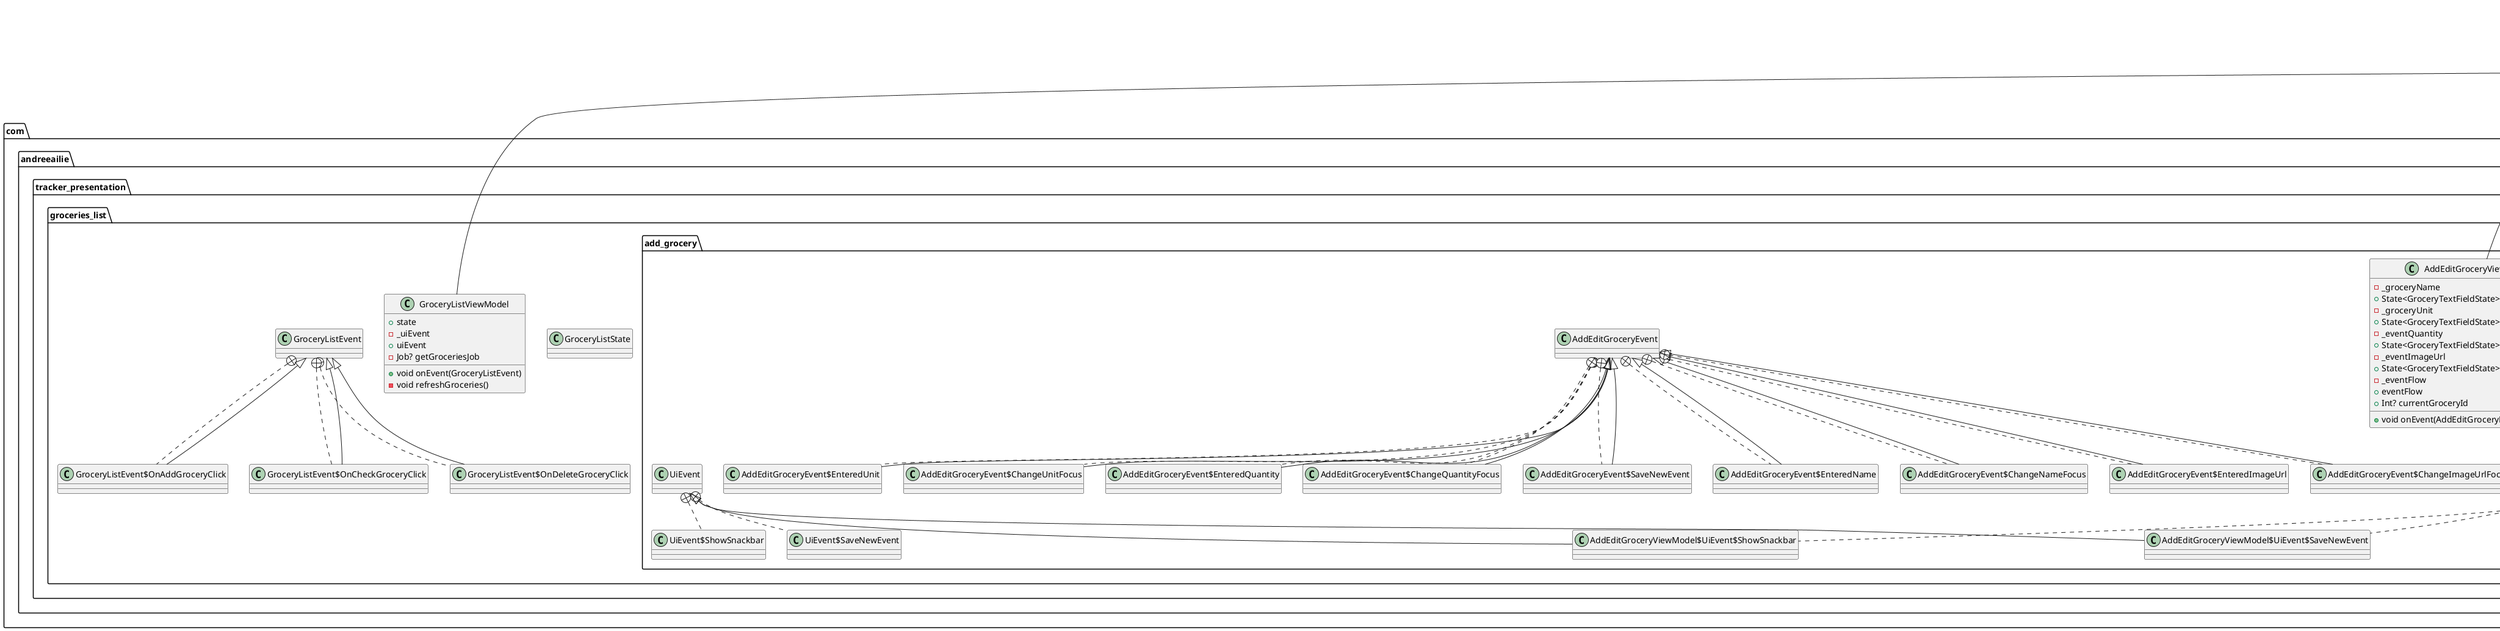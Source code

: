 @startuml
class com.andreeailie.tracker_presentation.tracker_overview.Meal {
}
class com.andreeailie.tracker_presentation.search.SearchEvent$OnQueryChange {
}
class com.andreeailie.tracker_presentation.search.SearchEvent$OnSearch {
}
class com.andreeailie.tracker_presentation.search.SearchEvent$OnToggleTrackableFood {
}
class com.andreeailie.tracker_presentation.search.SearchEvent$OnAmountForFoodChange {
}
class com.andreeailie.tracker_presentation.search.SearchEvent$OnTrackFoodClick {
}
class com.andreeailie.tracker_presentation.search.SearchEvent$OnSearchFocusChange {
}
class com.andreeailie.tracker_presentation.search.SearchEvent$SaveIdentifiedItems {
}
class com.andreeailie.tracker_presentation.search.SearchEvent {
}
class com.andreeailie.tracker_presentation.search.SearchViewModel {
+  state
-  _uiEvent
+  uiEvent
+ void onEvent(SearchEvent)
- void executeSearch(String,(List<TrackableFood>) -> Unit)
- void trackFood(SearchEvent.OnTrackFoodClick)
- void trackIdentifiedFood(SearchEvent.OnTrackFoodClick)
- void saveIdentifiedItems(Map<String, Pair<String, Int>>,String,LocalDate,String)
}


class com.andreeailie.tracker_presentation.groceries_list.GroceryListState {
}
class com.andreeailie.tracker_presentation.tracker_overview.TrackerOverviewState {
}
class com.andreeailie.tracker_presentation.groceries_list.add_grocery.GroceryTextFieldState {
}
class com.andreeailie.tracker_presentation.search.FileUploadViewModel {
-  _uploadResponse
+ LiveData<UploadResponse> uploadResponse
+ void uploadImage(File)
}


class com.andreeailie.tracker_presentation.search.SearchState {
}
class com.andreeailie.tracker_presentation.tracker_overview.TrackerOverviewEvent$OnNextDayClick {
}
class com.andreeailie.tracker_presentation.tracker_overview.TrackerOverviewEvent$OnPreviousDayClick {
}
class com.andreeailie.tracker_presentation.tracker_overview.TrackerOverviewEvent$OnToggleMealClick {
}
class com.andreeailie.tracker_presentation.tracker_overview.TrackerOverviewEvent$OnDeleteTrackedFoodClick {
}
class com.andreeailie.tracker_presentation.tracker_overview.TrackerOverviewEvent$OnAddFoodClick {
}
class com.andreeailie.tracker_presentation.tracker_overview.TrackerOverviewEvent {
}
class com.andreeailie.tracker_presentation.groceries_list.add_grocery.AddEditGroceryViewModel$UiEvent$ShowSnackbar {
}
class com.andreeailie.tracker_presentation.groceries_list.add_grocery.AddEditGroceryViewModel$UiEvent$SaveNewEvent {
}
class com.andreeailie.tracker_presentation.groceries_list.add_grocery.AddEditGroceryViewModel$UiEvent {
}
class com.andreeailie.tracker_presentation.groceries_list.add_grocery.AddEditGroceryViewModel {
-  _groceryName
+ State<GroceryTextFieldState> groceryName
-  _groceryUnit
+ State<GroceryTextFieldState> groceryUnit
-  _eventQuantity
+ State<GroceryTextFieldState> eventQuantity
-  _eventImageUrl
+ State<GroceryTextFieldState> eventImageUrl
-  _eventFlow
+  eventFlow
+ Int? currentGroceryId
+ void onEvent(AddEditGroceryEvent)
}


class com.andreeailie.tracker_presentation.groceries_list.GroceryListViewModel {
+  state
-  _uiEvent
+  uiEvent
- Job? getGroceriesJob
+ void onEvent(GroceryListEvent)
- void refreshGroceries()
}


class com.andreeailie.tracker_presentation.search.TrackableFoodUiState {
}
class com.andreeailie.tracker_presentation.tracker_overview.TrackerOverviewViewModel {
+  state
-  _uiEvent
+  uiEvent
- Job? getFoodsForDateJob
+ void onEvent(TrackerOverviewEvent)
- void refreshFoods()
}


class com.andreeailie.tracker_presentation.groceries_list.add_grocery.AddEditGroceryEvent$EnteredName {
}
class com.andreeailie.tracker_presentation.groceries_list.add_grocery.AddEditGroceryEvent$ChangeNameFocus {
}
class com.andreeailie.tracker_presentation.groceries_list.add_grocery.AddEditGroceryEvent$EnteredImageUrl {
}
class com.andreeailie.tracker_presentation.groceries_list.add_grocery.AddEditGroceryEvent$ChangeImageUrlFocus {
}
class com.andreeailie.tracker_presentation.groceries_list.add_grocery.AddEditGroceryEvent$EnteredUnit {
}
class com.andreeailie.tracker_presentation.groceries_list.add_grocery.AddEditGroceryEvent$ChangeUnitFocus {
}
class com.andreeailie.tracker_presentation.groceries_list.add_grocery.AddEditGroceryEvent$EnteredQuantity {
}
class com.andreeailie.tracker_presentation.groceries_list.add_grocery.AddEditGroceryEvent$ChangeQuantityFocus {
}
class com.andreeailie.tracker_presentation.groceries_list.add_grocery.AddEditGroceryEvent$SaveNewEvent {
}
class com.andreeailie.tracker_presentation.groceries_list.add_grocery.AddEditGroceryEvent {
}
class com.andreeailie.tracker_presentation.groceries_list.GroceryListEvent$OnDeleteGroceryClick {
}
class com.andreeailie.tracker_presentation.groceries_list.GroceryListEvent$OnAddGroceryClick {
}
class com.andreeailie.tracker_presentation.groceries_list.GroceryListEvent$OnCheckGroceryClick {
}
class com.andreeailie.tracker_presentation.groceries_list.GroceryListEvent {
}


com.andreeailie.tracker_presentation.search.SearchEvent +.. com.andreeailie.tracker_presentation.search.SearchEvent$OnQueryChange
com.andreeailie.tracker_presentation.search.SearchEvent <|-- com.andreeailie.tracker_presentation.search.SearchEvent$OnQueryChange
com.andreeailie.tracker_presentation.search.SearchEvent +.. com.andreeailie.tracker_presentation.search.SearchEvent$OnSearch
com.andreeailie.tracker_presentation.search.SearchEvent <|-- com.andreeailie.tracker_presentation.search.SearchEvent$OnSearch
com.andreeailie.tracker_presentation.search.SearchEvent +.. com.andreeailie.tracker_presentation.search.SearchEvent$OnToggleTrackableFood
com.andreeailie.tracker_presentation.search.SearchEvent <|-- com.andreeailie.tracker_presentation.search.SearchEvent$OnToggleTrackableFood
com.andreeailie.tracker_presentation.search.SearchEvent +.. com.andreeailie.tracker_presentation.search.SearchEvent$OnAmountForFoodChange
com.andreeailie.tracker_presentation.search.SearchEvent <|-- com.andreeailie.tracker_presentation.search.SearchEvent$OnAmountForFoodChange
com.andreeailie.tracker_presentation.search.SearchEvent +.. com.andreeailie.tracker_presentation.search.SearchEvent$OnTrackFoodClick
com.andreeailie.tracker_presentation.search.SearchEvent <|-- com.andreeailie.tracker_presentation.search.SearchEvent$OnTrackFoodClick
com.andreeailie.tracker_presentation.search.SearchEvent +.. com.andreeailie.tracker_presentation.search.SearchEvent$OnSearchFocusChange
com.andreeailie.tracker_presentation.search.SearchEvent <|-- com.andreeailie.tracker_presentation.search.SearchEvent$OnSearchFocusChange
com.andreeailie.tracker_presentation.search.SearchEvent +.. com.andreeailie.tracker_presentation.search.SearchEvent$SaveIdentifiedItems
com.andreeailie.tracker_presentation.search.SearchEvent <|-- com.andreeailie.tracker_presentation.search.SearchEvent$SaveIdentifiedItems
androidx.lifecycle.ViewModel <|-- com.andreeailie.tracker_presentation.search.SearchViewModel
androidx.lifecycle.ViewModel <|-- com.andreeailie.tracker_presentation.search.FileUploadViewModel
com.andreeailie.tracker_presentation.tracker_overview.TrackerOverviewEvent +.. com.andreeailie.tracker_presentation.tracker_overview.TrackerOverviewEvent$OnNextDayClick
com.andreeailie.tracker_presentation.tracker_overview.TrackerOverviewEvent <|-- com.andreeailie.tracker_presentation.tracker_overview.TrackerOverviewEvent$OnNextDayClick
com.andreeailie.tracker_presentation.tracker_overview.TrackerOverviewEvent +.. com.andreeailie.tracker_presentation.tracker_overview.TrackerOverviewEvent$OnPreviousDayClick
com.andreeailie.tracker_presentation.tracker_overview.TrackerOverviewEvent <|-- com.andreeailie.tracker_presentation.tracker_overview.TrackerOverviewEvent$OnPreviousDayClick
com.andreeailie.tracker_presentation.tracker_overview.TrackerOverviewEvent +.. com.andreeailie.tracker_presentation.tracker_overview.TrackerOverviewEvent$OnToggleMealClick
com.andreeailie.tracker_presentation.tracker_overview.TrackerOverviewEvent <|-- com.andreeailie.tracker_presentation.tracker_overview.TrackerOverviewEvent$OnToggleMealClick
com.andreeailie.tracker_presentation.tracker_overview.TrackerOverviewEvent +.. com.andreeailie.tracker_presentation.tracker_overview.TrackerOverviewEvent$OnDeleteTrackedFoodClick
com.andreeailie.tracker_presentation.tracker_overview.TrackerOverviewEvent <|-- com.andreeailie.tracker_presentation.tracker_overview.TrackerOverviewEvent$OnDeleteTrackedFoodClick
com.andreeailie.tracker_presentation.tracker_overview.TrackerOverviewEvent +.. com.andreeailie.tracker_presentation.tracker_overview.TrackerOverviewEvent$OnAddFoodClick
com.andreeailie.tracker_presentation.tracker_overview.TrackerOverviewEvent <|-- com.andreeailie.tracker_presentation.tracker_overview.TrackerOverviewEvent$OnAddFoodClick
com.andreeailie.tracker_presentation.groceries_list.add_grocery.UiEvent +.. com.andreeailie.tracker_presentation.groceries_list.add_grocery.UiEvent$ShowSnackbar
com.andreeailie.tracker_presentation.groceries_list.add_grocery.AddEditGroceryViewModel$UiEvent +.. com.andreeailie.tracker_presentation.groceries_list.add_grocery.AddEditGroceryViewModel$UiEvent$ShowSnackbar
com.andreeailie.tracker_presentation.groceries_list.add_grocery.UiEvent <|-- com.andreeailie.tracker_presentation.groceries_list.add_grocery.AddEditGroceryViewModel$UiEvent$ShowSnackbar
com.andreeailie.tracker_presentation.groceries_list.add_grocery.UiEvent +.. com.andreeailie.tracker_presentation.groceries_list.add_grocery.UiEvent$SaveNewEvent
com.andreeailie.tracker_presentation.groceries_list.add_grocery.AddEditGroceryViewModel$UiEvent +.. com.andreeailie.tracker_presentation.groceries_list.add_grocery.AddEditGroceryViewModel$UiEvent$SaveNewEvent
com.andreeailie.tracker_presentation.groceries_list.add_grocery.UiEvent <|-- com.andreeailie.tracker_presentation.groceries_list.add_grocery.AddEditGroceryViewModel$UiEvent$SaveNewEvent
com.andreeailie.tracker_presentation.groceries_list.add_grocery.AddEditGroceryViewModel +.. com.andreeailie.tracker_presentation.groceries_list.add_grocery.AddEditGroceryViewModel$UiEvent
androidx.lifecycle.ViewModel <|-- com.andreeailie.tracker_presentation.groceries_list.add_grocery.AddEditGroceryViewModel
androidx.lifecycle.ViewModel <|-- com.andreeailie.tracker_presentation.groceries_list.GroceryListViewModel
androidx.lifecycle.ViewModel <|-- com.andreeailie.tracker_presentation.tracker_overview.TrackerOverviewViewModel
com.andreeailie.tracker_presentation.groceries_list.add_grocery.AddEditGroceryEvent +.. com.andreeailie.tracker_presentation.groceries_list.add_grocery.AddEditGroceryEvent$EnteredName
com.andreeailie.tracker_presentation.groceries_list.add_grocery.AddEditGroceryEvent <|-- com.andreeailie.tracker_presentation.groceries_list.add_grocery.AddEditGroceryEvent$EnteredName
com.andreeailie.tracker_presentation.groceries_list.add_grocery.AddEditGroceryEvent +.. com.andreeailie.tracker_presentation.groceries_list.add_grocery.AddEditGroceryEvent$ChangeNameFocus
com.andreeailie.tracker_presentation.groceries_list.add_grocery.AddEditGroceryEvent <|-- com.andreeailie.tracker_presentation.groceries_list.add_grocery.AddEditGroceryEvent$ChangeNameFocus
com.andreeailie.tracker_presentation.groceries_list.add_grocery.AddEditGroceryEvent +.. com.andreeailie.tracker_presentation.groceries_list.add_grocery.AddEditGroceryEvent$EnteredImageUrl
com.andreeailie.tracker_presentation.groceries_list.add_grocery.AddEditGroceryEvent <|-- com.andreeailie.tracker_presentation.groceries_list.add_grocery.AddEditGroceryEvent$EnteredImageUrl
com.andreeailie.tracker_presentation.groceries_list.add_grocery.AddEditGroceryEvent +.. com.andreeailie.tracker_presentation.groceries_list.add_grocery.AddEditGroceryEvent$ChangeImageUrlFocus
com.andreeailie.tracker_presentation.groceries_list.add_grocery.AddEditGroceryEvent <|-- com.andreeailie.tracker_presentation.groceries_list.add_grocery.AddEditGroceryEvent$ChangeImageUrlFocus
com.andreeailie.tracker_presentation.groceries_list.add_grocery.AddEditGroceryEvent +.. com.andreeailie.tracker_presentation.groceries_list.add_grocery.AddEditGroceryEvent$EnteredUnit
com.andreeailie.tracker_presentation.groceries_list.add_grocery.AddEditGroceryEvent <|-- com.andreeailie.tracker_presentation.groceries_list.add_grocery.AddEditGroceryEvent$EnteredUnit
com.andreeailie.tracker_presentation.groceries_list.add_grocery.AddEditGroceryEvent +.. com.andreeailie.tracker_presentation.groceries_list.add_grocery.AddEditGroceryEvent$ChangeUnitFocus
com.andreeailie.tracker_presentation.groceries_list.add_grocery.AddEditGroceryEvent <|-- com.andreeailie.tracker_presentation.groceries_list.add_grocery.AddEditGroceryEvent$ChangeUnitFocus
com.andreeailie.tracker_presentation.groceries_list.add_grocery.AddEditGroceryEvent +.. com.andreeailie.tracker_presentation.groceries_list.add_grocery.AddEditGroceryEvent$EnteredQuantity
com.andreeailie.tracker_presentation.groceries_list.add_grocery.AddEditGroceryEvent <|-- com.andreeailie.tracker_presentation.groceries_list.add_grocery.AddEditGroceryEvent$EnteredQuantity
com.andreeailie.tracker_presentation.groceries_list.add_grocery.AddEditGroceryEvent +.. com.andreeailie.tracker_presentation.groceries_list.add_grocery.AddEditGroceryEvent$ChangeQuantityFocus
com.andreeailie.tracker_presentation.groceries_list.add_grocery.AddEditGroceryEvent <|-- com.andreeailie.tracker_presentation.groceries_list.add_grocery.AddEditGroceryEvent$ChangeQuantityFocus
com.andreeailie.tracker_presentation.groceries_list.add_grocery.AddEditGroceryEvent +.. com.andreeailie.tracker_presentation.groceries_list.add_grocery.AddEditGroceryEvent$SaveNewEvent
com.andreeailie.tracker_presentation.groceries_list.add_grocery.AddEditGroceryEvent <|-- com.andreeailie.tracker_presentation.groceries_list.add_grocery.AddEditGroceryEvent$SaveNewEvent
com.andreeailie.tracker_presentation.groceries_list.GroceryListEvent +.. com.andreeailie.tracker_presentation.groceries_list.GroceryListEvent$OnDeleteGroceryClick
com.andreeailie.tracker_presentation.groceries_list.GroceryListEvent <|-- com.andreeailie.tracker_presentation.groceries_list.GroceryListEvent$OnDeleteGroceryClick
com.andreeailie.tracker_presentation.groceries_list.GroceryListEvent +.. com.andreeailie.tracker_presentation.groceries_list.GroceryListEvent$OnAddGroceryClick
com.andreeailie.tracker_presentation.groceries_list.GroceryListEvent <|-- com.andreeailie.tracker_presentation.groceries_list.GroceryListEvent$OnAddGroceryClick
com.andreeailie.tracker_presentation.groceries_list.GroceryListEvent +.. com.andreeailie.tracker_presentation.groceries_list.GroceryListEvent$OnCheckGroceryClick
com.andreeailie.tracker_presentation.groceries_list.GroceryListEvent <|-- com.andreeailie.tracker_presentation.groceries_list.GroceryListEvent$OnCheckGroceryClick
@enduml